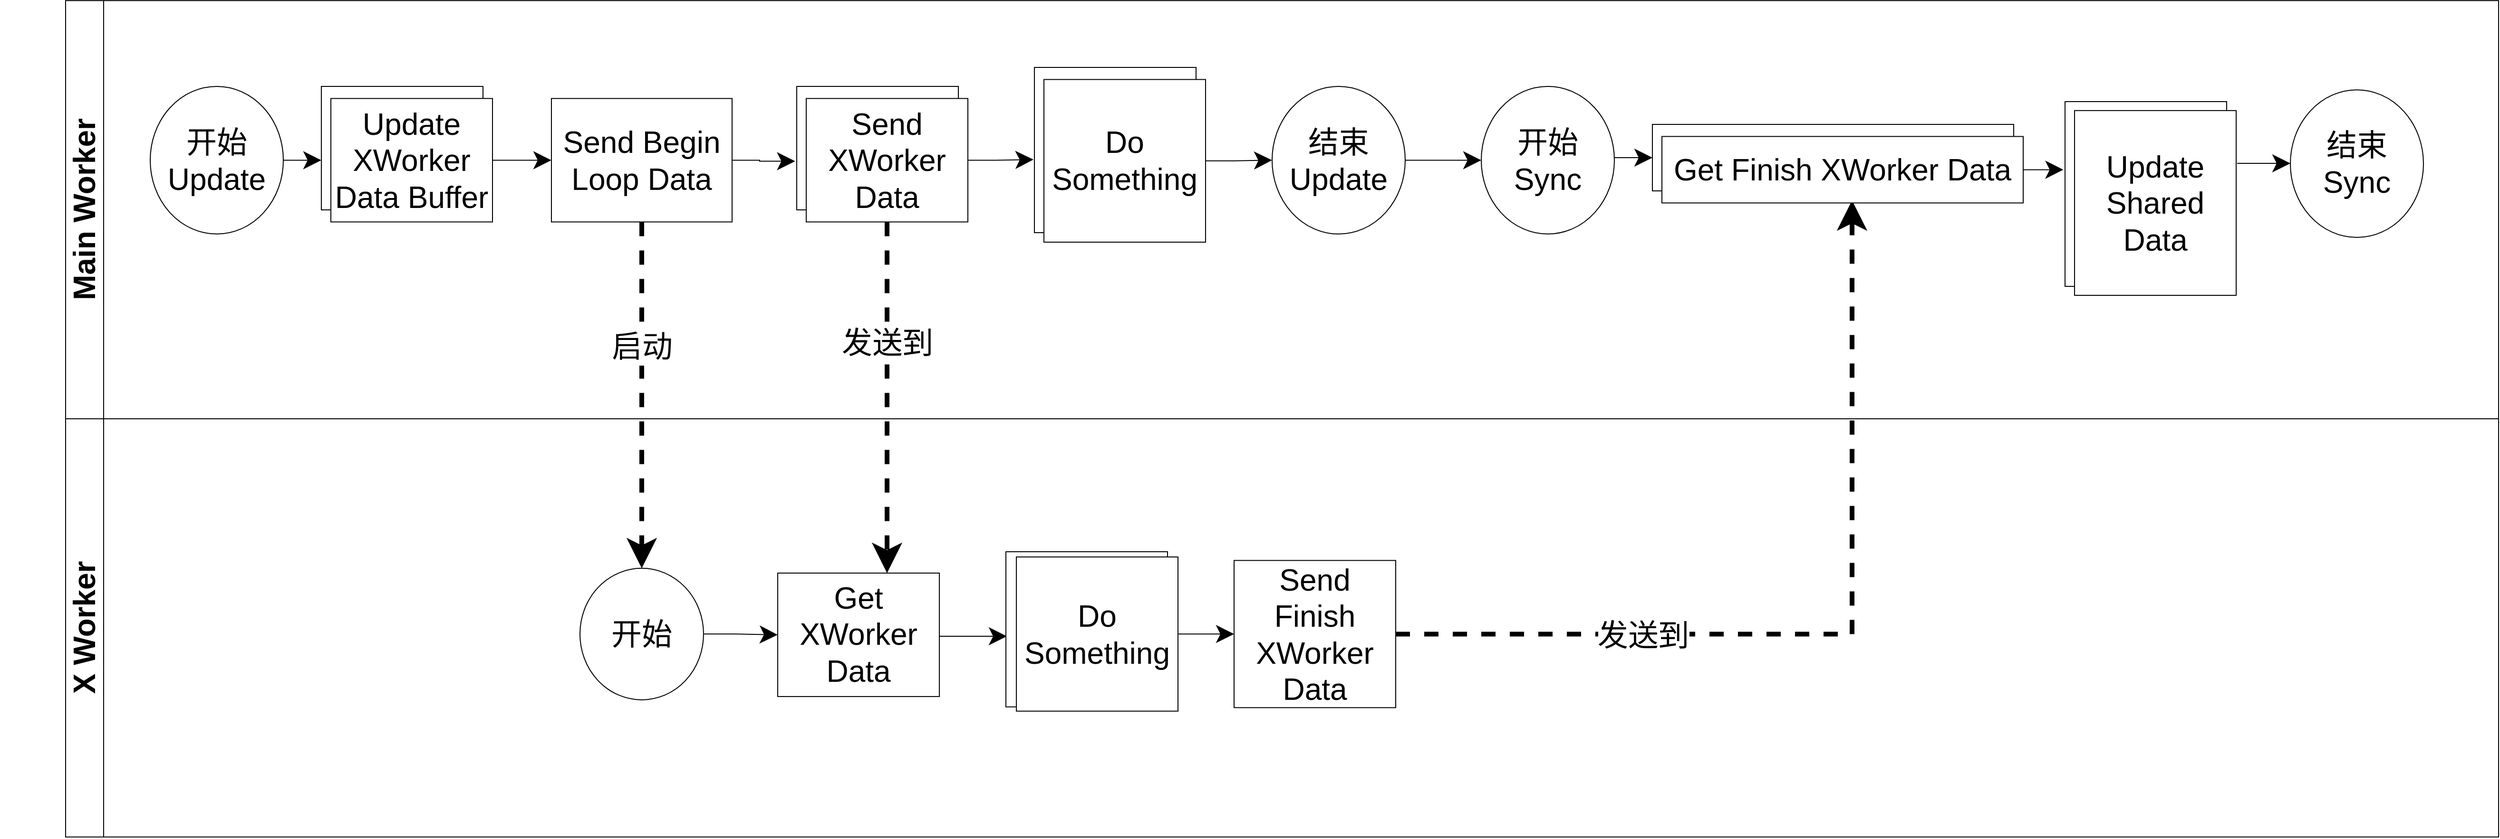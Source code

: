 <mxfile version="14.6.13" type="device"><diagram id="xlXYNDnQ_NoF2aWdtTuj" name="第 1 页"><mxGraphModel dx="3530" dy="3089" grid="1" gridSize="10" guides="1" tooltips="1" connect="1" arrows="1" fold="1" page="1" pageScale="1" pageWidth="827" pageHeight="1169" math="0" shadow="0"><root><mxCell id="0"/><mxCell id="1" parent="0"/><mxCell id="n2Nf4Im67t9qkCE9esRA-43" value="&lt;font style=&quot;font-size: 32px&quot;&gt;Main Worker&lt;/font&gt;" style="swimlane;html=1;childLayout=stackLayout;resizeParent=1;resizeParentMax=0;horizontal=0;startSize=40;horizontalStack=0;fontSize=22;" parent="1" vertex="1"><mxGeometry x="-639" y="-590.42" width="2559" height="440.42" as="geometry"><mxRectangle x="120" y="120" width="30" height="50" as="alternateBounds"/></mxGeometry></mxCell><mxCell id="n2Nf4Im67t9qkCE9esRA-44" style="edgeStyle=orthogonalEdgeStyle;rounded=0;orthogonalLoop=1;jettySize=auto;html=1;endArrow=classic;endFill=1;fontSize=22;" parent="1" edge="1"><mxGeometry relative="1" as="geometry"><mxPoint x="-700.0" y="-475.98" as="sourcePoint"/><mxPoint x="-699.966" y="-475.98" as="targetPoint"/></mxGeometry></mxCell><mxCell id="n2Nf4Im67t9qkCE9esRA-45" value="开始&lt;br&gt;Update" style="ellipse;whiteSpace=wrap;html=1;fontSize=32;" parent="1" vertex="1"><mxGeometry x="-550" y="-500" width="140" height="155.42" as="geometry"/></mxCell><mxCell id="n2Nf4Im67t9qkCE9esRA-46" value="" style="edgeStyle=orthogonalEdgeStyle;rounded=0;orthogonalLoop=1;jettySize=auto;html=1;fontSize=32;endSize=16;startSize=16;exitX=1;exitY=0.5;exitDx=0;exitDy=0;" parent="1" source="n2Nf4Im67t9qkCE9esRA-45" edge="1"><mxGeometry relative="1" as="geometry"><mxPoint x="-400" y="-425" as="sourcePoint"/><mxPoint x="-370" y="-422" as="targetPoint"/></mxGeometry></mxCell><mxCell id="n2Nf4Im67t9qkCE9esRA-47" value="" style="edgeStyle=orthogonalEdgeStyle;rounded=0;orthogonalLoop=1;jettySize=auto;html=1;endSize=16;startSize=16;" parent="1" source="n2Nf4Im67t9qkCE9esRA-48" target="n2Nf4Im67t9qkCE9esRA-55" edge="1"><mxGeometry relative="1" as="geometry"/></mxCell><mxCell id="n2Nf4Im67t9qkCE9esRA-49" value="&lt;font style=&quot;font-size: 32px&quot;&gt;X Worker&lt;/font&gt;" style="swimlane;html=1;childLayout=stackLayout;resizeParent=1;resizeParentMax=0;horizontal=0;startSize=40;horizontalStack=0;fontSize=22;" parent="1" vertex="1"><mxGeometry x="-639" y="-150" width="2559" height="440.42" as="geometry"><mxRectangle x="120" y="120" width="30" height="50" as="alternateBounds"/></mxGeometry></mxCell><mxCell id="n2Nf4Im67t9qkCE9esRA-51" style="edgeStyle=orthogonalEdgeStyle;rounded=0;orthogonalLoop=1;jettySize=auto;html=1;endArrow=classic;endFill=1;fontSize=22;" parent="1" edge="1"><mxGeometry relative="1" as="geometry"><mxPoint x="-690.0" y="-45.62" as="sourcePoint"/><mxPoint x="-689.966" y="-45.62" as="targetPoint"/></mxGeometry></mxCell><mxCell id="n2Nf4Im67t9qkCE9esRA-52" value="" style="edgeStyle=orthogonalEdgeStyle;rounded=0;orthogonalLoop=1;jettySize=auto;html=1;endSize=16;startSize=16;entryX=-0.01;entryY=0.606;entryDx=0;entryDy=0;entryPerimeter=0;" parent="1" source="n2Nf4Im67t9qkCE9esRA-55" target="n2Nf4Im67t9qkCE9esRA-91" edge="1"><mxGeometry relative="1" as="geometry"/></mxCell><mxCell id="n2Nf4Im67t9qkCE9esRA-53" style="edgeStyle=orthogonalEdgeStyle;rounded=0;orthogonalLoop=1;jettySize=auto;html=1;startSize=16;endSize=16;dashed=1;strokeWidth=5;" parent="1" source="n2Nf4Im67t9qkCE9esRA-55" target="n2Nf4Im67t9qkCE9esRA-72" edge="1"><mxGeometry relative="1" as="geometry"/></mxCell><mxCell id="nP9IzuurpJHRwjm5Y2dM-1" value="&lt;font style=&quot;font-size: 32px&quot;&gt;启动&lt;/font&gt;" style="edgeLabel;html=1;align=center;verticalAlign=middle;resizable=0;points=[];" parent="n2Nf4Im67t9qkCE9esRA-53" vertex="1" connectable="0"><mxGeometry x="-0.28" relative="1" as="geometry"><mxPoint as="offset"/></mxGeometry></mxCell><mxCell id="n2Nf4Im67t9qkCE9esRA-55" value="Send Begin Loop Data" style="whiteSpace=wrap;html=1;fontSize=32;" parent="1" vertex="1"><mxGeometry x="-128" y="-487.29" width="190" height="130" as="geometry"/></mxCell><mxCell id="n2Nf4Im67t9qkCE9esRA-56" value="" style="edgeStyle=orthogonalEdgeStyle;rounded=0;orthogonalLoop=1;jettySize=auto;html=1;endSize=16;startSize=16;" parent="1" source="n2Nf4Im67t9qkCE9esRA-58" edge="1"><mxGeometry relative="1" as="geometry"><mxPoint x="379" y="-423" as="targetPoint"/></mxGeometry></mxCell><mxCell id="n2Nf4Im67t9qkCE9esRA-57" style="edgeStyle=orthogonalEdgeStyle;rounded=0;orthogonalLoop=1;jettySize=auto;html=1;startSize=16;endSize=16;strokeWidth=5;dashed=1;" parent="1" source="n2Nf4Im67t9qkCE9esRA-58" target="n2Nf4Im67t9qkCE9esRA-74" edge="1"><mxGeometry relative="1" as="geometry"><Array as="points"><mxPoint x="225" y="-150"/><mxPoint x="225" y="-150"/></Array></mxGeometry></mxCell><mxCell id="nP9IzuurpJHRwjm5Y2dM-2" value="&lt;font style=&quot;font-size: 32px&quot;&gt;发送到&lt;/font&gt;" style="edgeLabel;html=1;align=center;verticalAlign=middle;resizable=0;points=[];" parent="n2Nf4Im67t9qkCE9esRA-57" vertex="1" connectable="0"><mxGeometry x="-0.458" relative="1" as="geometry"><mxPoint y="27" as="offset"/></mxGeometry></mxCell><mxCell id="n2Nf4Im67t9qkCE9esRA-59" style="edgeStyle=orthogonalEdgeStyle;rounded=0;orthogonalLoop=1;jettySize=auto;html=1;entryX=0;entryY=0.5;entryDx=0;entryDy=0;startSize=16;endSize=16;" parent="1" source="n2Nf4Im67t9qkCE9esRA-60" target="n2Nf4Im67t9qkCE9esRA-62" edge="1"><mxGeometry relative="1" as="geometry"/></mxCell><mxCell id="n2Nf4Im67t9qkCE9esRA-61" style="edgeStyle=orthogonalEdgeStyle;rounded=0;orthogonalLoop=1;jettySize=auto;html=1;entryX=0;entryY=0.5;entryDx=0;entryDy=0;startSize=16;endSize=16;strokeWidth=1;" parent="1" source="n2Nf4Im67t9qkCE9esRA-62" target="n2Nf4Im67t9qkCE9esRA-65" edge="1"><mxGeometry relative="1" as="geometry"/></mxCell><mxCell id="n2Nf4Im67t9qkCE9esRA-62" value="结束&lt;br&gt;Update" style="ellipse;whiteSpace=wrap;html=1;fontSize=32;" parent="1" vertex="1"><mxGeometry x="630" y="-500" width="140" height="155.42" as="geometry"/></mxCell><mxCell id="n2Nf4Im67t9qkCE9esRA-63" style="edgeStyle=orthogonalEdgeStyle;rounded=0;orthogonalLoop=1;jettySize=auto;html=1;entryX=0;entryY=0.5;entryDx=0;entryDy=0;startSize=16;endSize=16;strokeWidth=1;" parent="1" source="n2Nf4Im67t9qkCE9esRA-65" target="n2Nf4Im67t9qkCE9esRA-94" edge="1"><mxGeometry relative="1" as="geometry"><Array as="points"><mxPoint x="990" y="-425"/><mxPoint x="990" y="-425"/></Array></mxGeometry></mxCell><mxCell id="n2Nf4Im67t9qkCE9esRA-65" value="开始&lt;br&gt;Sync" style="ellipse;whiteSpace=wrap;html=1;fontSize=32;" parent="1" vertex="1"><mxGeometry x="850" y="-500" width="140" height="155.42" as="geometry"/></mxCell><mxCell id="n2Nf4Im67t9qkCE9esRA-68" style="edgeStyle=orthogonalEdgeStyle;rounded=0;orthogonalLoop=1;jettySize=auto;html=1;startSize=16;endSize=16;strokeWidth=1;" parent="1" target="n2Nf4Im67t9qkCE9esRA-70" edge="1"><mxGeometry relative="1" as="geometry"><mxPoint x="1645" y="-419" as="sourcePoint"/><Array as="points"><mxPoint x="1645" y="-419"/></Array></mxGeometry></mxCell><mxCell id="n2Nf4Im67t9qkCE9esRA-70" value="结束&lt;br&gt;Sync" style="ellipse;whiteSpace=wrap;html=1;fontSize=32;" parent="1" vertex="1"><mxGeometry x="1701" y="-496.36" width="140" height="155.42" as="geometry"/></mxCell><mxCell id="n2Nf4Im67t9qkCE9esRA-71" style="edgeStyle=orthogonalEdgeStyle;rounded=0;orthogonalLoop=1;jettySize=auto;html=1;entryX=0;entryY=0.5;entryDx=0;entryDy=0;startSize=16;endSize=16;strokeWidth=1;" parent="1" source="n2Nf4Im67t9qkCE9esRA-72" target="n2Nf4Im67t9qkCE9esRA-74" edge="1"><mxGeometry relative="1" as="geometry"/></mxCell><mxCell id="n2Nf4Im67t9qkCE9esRA-72" value="开始" style="ellipse;whiteSpace=wrap;html=1;fontSize=32;" parent="1" vertex="1"><mxGeometry x="-98" y="7.41" width="130" height="138.54" as="geometry"/></mxCell><mxCell id="n2Nf4Im67t9qkCE9esRA-73" value="" style="edgeStyle=orthogonalEdgeStyle;rounded=0;orthogonalLoop=1;jettySize=auto;html=1;startSize=16;endSize=16;entryX=0.006;entryY=0.545;entryDx=0;entryDy=0;entryPerimeter=0;exitX=1;exitY=0.5;exitDx=0;exitDy=0;" parent="1" source="n2Nf4Im67t9qkCE9esRA-74" target="n2Nf4Im67t9qkCE9esRA-92" edge="1"><mxGeometry relative="1" as="geometry"><Array as="points"><mxPoint x="280" y="79.01"/></Array></mxGeometry></mxCell><mxCell id="n2Nf4Im67t9qkCE9esRA-74" value="Get XWorker Data" style="whiteSpace=wrap;html=1;fontSize=32;" parent="1" vertex="1"><mxGeometry x="110" y="12.47" width="170" height="130" as="geometry"/></mxCell><mxCell id="n2Nf4Im67t9qkCE9esRA-79" value="Send Finish XWorker Data" style="whiteSpace=wrap;html=1;fontSize=32;" parent="1" vertex="1"><mxGeometry x="590" y="-0.82" width="170" height="155" as="geometry"/></mxCell><mxCell id="n2Nf4Im67t9qkCE9esRA-88" style="edgeStyle=orthogonalEdgeStyle;rounded=0;orthogonalLoop=1;jettySize=auto;html=1;dashed=1;startSize=16;endSize=16;strokeWidth=5;" parent="1" source="n2Nf4Im67t9qkCE9esRA-79" edge="1"><mxGeometry relative="1" as="geometry"><mxPoint x="1240" y="-380" as="targetPoint"/><Array as="points"><mxPoint x="1240" y="-19"/><mxPoint x="1240" y="-377"/></Array></mxGeometry></mxCell><mxCell id="nP9IzuurpJHRwjm5Y2dM-3" value="&lt;font style=&quot;font-size: 32px&quot;&gt;发送到&lt;/font&gt;" style="edgeLabel;html=1;align=center;verticalAlign=middle;resizable=0;points=[];" parent="n2Nf4Im67t9qkCE9esRA-88" vertex="1" connectable="0"><mxGeometry x="0.682" y="1" relative="1" as="geometry"><mxPoint x="-219" y="309" as="offset"/></mxGeometry></mxCell><mxCell id="n2Nf4Im67t9qkCE9esRA-89" value="" style="whiteSpace=wrap;html=1;fontSize=32;" parent="1" vertex="1"><mxGeometry x="-370" y="-500.0" width="170" height="130" as="geometry"/></mxCell><mxCell id="n2Nf4Im67t9qkCE9esRA-48" value="Update XWorker Data Buffer" style="whiteSpace=wrap;html=1;fontSize=32;" parent="1" vertex="1"><mxGeometry x="-360" y="-487.29" width="170" height="130" as="geometry"/></mxCell><mxCell id="n2Nf4Im67t9qkCE9esRA-91" value="" style="whiteSpace=wrap;html=1;fontSize=32;" parent="1" vertex="1"><mxGeometry x="130" y="-500.0" width="170" height="130" as="geometry"/></mxCell><mxCell id="n2Nf4Im67t9qkCE9esRA-58" value="Send XWorker Data" style="whiteSpace=wrap;html=1;fontSize=32;" parent="1" vertex="1"><mxGeometry x="140" y="-487.29" width="170" height="130" as="geometry"/></mxCell><mxCell id="n2Nf4Im67t9qkCE9esRA-99" style="edgeStyle=orthogonalEdgeStyle;rounded=0;orthogonalLoop=1;jettySize=auto;html=1;entryX=0;entryY=0.5;entryDx=0;entryDy=0;startSize=16;endSize=16;" parent="1" source="n2Nf4Im67t9qkCE9esRA-76" target="n2Nf4Im67t9qkCE9esRA-79" edge="1"><mxGeometry relative="1" as="geometry"/></mxCell><mxCell id="n2Nf4Im67t9qkCE9esRA-95" value="" style="group" parent="1" vertex="1" connectable="0"><mxGeometry x="1030" y="-460" width="390" height="82.71" as="geometry"/></mxCell><mxCell id="n2Nf4Im67t9qkCE9esRA-94" value="" style="whiteSpace=wrap;html=1;fontSize=32;" parent="n2Nf4Im67t9qkCE9esRA-95" vertex="1"><mxGeometry width="380" height="70" as="geometry"/></mxCell><mxCell id="n2Nf4Im67t9qkCE9esRA-67" value="Get Finish XWorker Data" style="whiteSpace=wrap;html=1;fontSize=32;" parent="n2Nf4Im67t9qkCE9esRA-95" vertex="1"><mxGeometry x="10" y="12.71" width="380" height="70" as="geometry"/></mxCell><mxCell id="n2Nf4Im67t9qkCE9esRA-96" value="" style="whiteSpace=wrap;html=1;fontSize=32;" parent="1" vertex="1"><mxGeometry x="1464" y="-484" width="170" height="194.58" as="geometry"/></mxCell><mxCell id="n2Nf4Im67t9qkCE9esRA-69" value="Update Shared Data" style="whiteSpace=wrap;html=1;fontSize=32;" parent="1" vertex="1"><mxGeometry x="1474" y="-474.58" width="170" height="194.58" as="geometry"/></mxCell><mxCell id="n2Nf4Im67t9qkCE9esRA-97" style="edgeStyle=orthogonalEdgeStyle;rounded=0;orthogonalLoop=1;jettySize=auto;html=1;entryX=-0.01;entryY=0.364;entryDx=0;entryDy=0;entryPerimeter=0;endSize=16;startSize=16;exitX=1;exitY=0.5;exitDx=0;exitDy=0;" parent="1" source="n2Nf4Im67t9qkCE9esRA-67" target="n2Nf4Im67t9qkCE9esRA-96" edge="1"><mxGeometry relative="1" as="geometry"><mxPoint x="1431" y="-412.29" as="sourcePoint"/></mxGeometry></mxCell><mxCell id="n2Nf4Im67t9qkCE9esRA-100" value="" style="group" parent="1" vertex="1" connectable="0"><mxGeometry x="350" y="-10" width="181" height="173.37" as="geometry"/></mxCell><mxCell id="n2Nf4Im67t9qkCE9esRA-92" value="" style="whiteSpace=wrap;html=1;fontSize=32;" parent="n2Nf4Im67t9qkCE9esRA-100" vertex="1"><mxGeometry width="170" height="163.37" as="geometry"/></mxCell><mxCell id="n2Nf4Im67t9qkCE9esRA-76" value="Do Something" style="whiteSpace=wrap;html=1;fontSize=32;" parent="n2Nf4Im67t9qkCE9esRA-100" vertex="1"><mxGeometry x="11" y="5.5" width="170" height="162.35" as="geometry"/></mxCell><mxCell id="n2Nf4Im67t9qkCE9esRA-101" value="" style="group" parent="1" vertex="1" connectable="0"><mxGeometry x="380" y="-520" width="180" height="184" as="geometry"/></mxCell><mxCell id="n2Nf4Im67t9qkCE9esRA-93" value="" style="whiteSpace=wrap;html=1;fontSize=32;" parent="n2Nf4Im67t9qkCE9esRA-101" vertex="1"><mxGeometry width="170" height="174" as="geometry"/></mxCell><mxCell id="n2Nf4Im67t9qkCE9esRA-60" value="Do Something" style="whiteSpace=wrap;html=1;fontSize=32;" parent="n2Nf4Im67t9qkCE9esRA-101" vertex="1"><mxGeometry x="10" y="12.71" width="170" height="171.29" as="geometry"/></mxCell></root></mxGraphModel></diagram></mxfile>